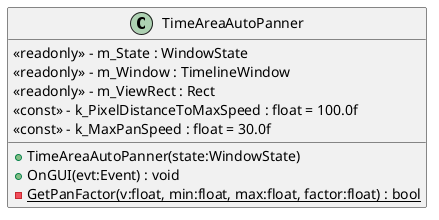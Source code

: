 @startuml
class TimeAreaAutoPanner {
    <<readonly>> - m_State : WindowState
    <<readonly>> - m_Window : TimelineWindow
    <<readonly>> - m_ViewRect : Rect
    <<const>> - k_PixelDistanceToMaxSpeed : float = 100.0f
    <<const>> - k_MaxPanSpeed : float = 30.0f
    + TimeAreaAutoPanner(state:WindowState)
    + OnGUI(evt:Event) : void
    {static} - GetPanFactor(v:float, min:float, max:float, factor:float) : bool
}
@enduml
